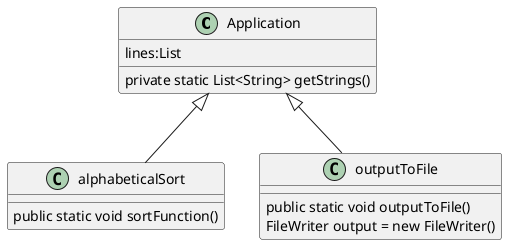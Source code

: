 @startuml
'https://plantuml.com/class-diagram

class Application{
lines:List
private static List<String> getStrings()
}

class alphabeticalSort {
public static void sortFunction()
}

class outputToFile {
 public static void outputToFile()
 FileWriter output = new FileWriter()
}


Application <|-- alphabeticalSort
Application <|-- outputToFile



@enduml
